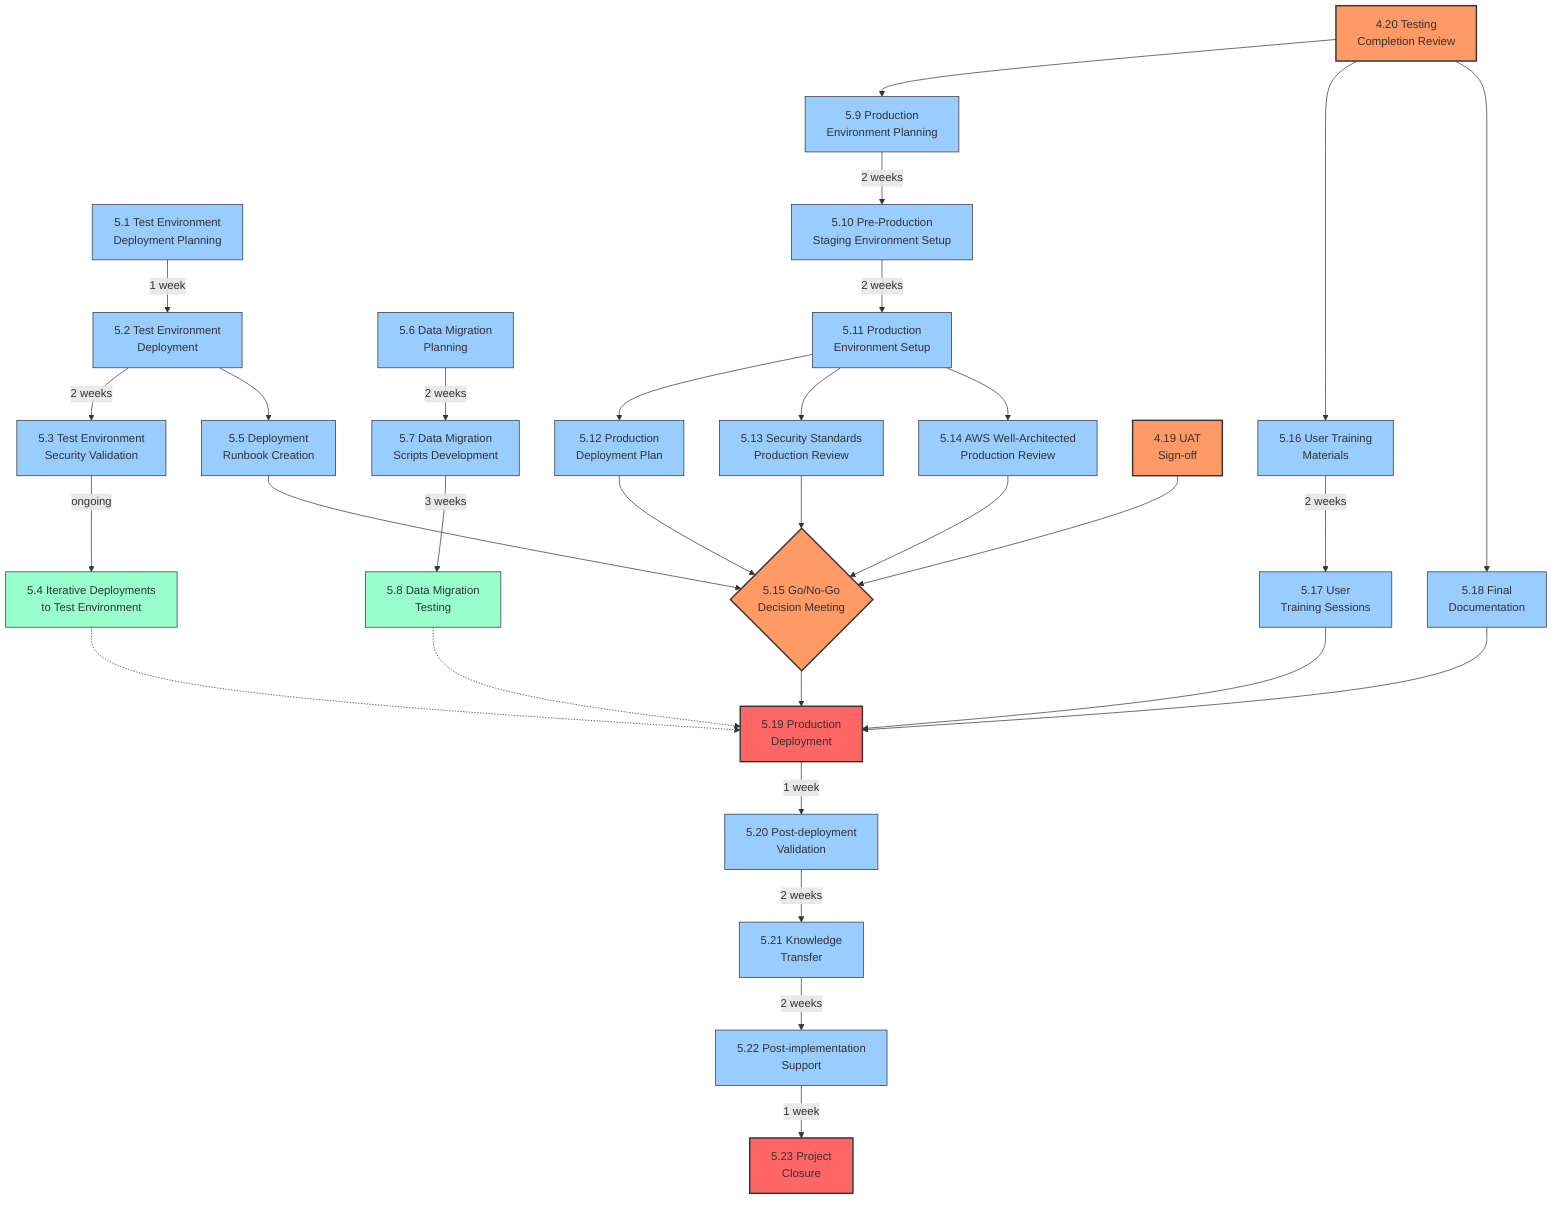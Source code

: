 flowchart TD
    classDef milestone fill:#f96,stroke:#333,stroke-width:2px
    classDef critical fill:#f66,stroke:#333,stroke-width:2px
    classDef standard fill:#9cf,stroke:#333
    classDef parallel fill:#9fc,stroke:#333

    %% Environment Setup Track
    A[5.1 Test Environment\nDeployment Planning] -->|1 week| B[5.2 Test Environment\nDeployment]
    B -->|2 weeks| C[5.3 Test Environment\nSecurity Validation]
    C -->|ongoing| D[5.4 Iterative Deployments\nto Test Environment]
    B --> E[5.5 Deployment\nRunbook Creation]
    
    %% Data Migration Track
    F[5.6 Data Migration\nPlanning] -->|2 weeks| G[5.7 Data Migration\nScripts Development]
    G -->|3 weeks| H[5.8 Data Migration\nTesting]
    
    %% Production Setup Track
    I[4.20 Testing\nCompletion Review] --> J[5.9 Production\nEnvironment Planning]
    J -->|2 weeks| K[5.10 Pre-Production\nStaging Environment Setup]
    K -->|2 weeks| L[5.11 Production\nEnvironment Setup]
    
    %% Final Checks
    L --> M[5.12 Production\nDeployment Plan]
    L --> N[5.13 Security Standards\nProduction Review]
    L --> O[5.14 AWS Well-Architected\nProduction Review]
    
    %% Go/No-Go Decision
    E & M & N & O & P[4.19 UAT\nSign-off] --> Q{5.15 Go/No-Go\nDecision Meeting}
    class Q milestone
    
    %% Training and Documentation
    I --> R[5.16 User Training\nMaterials]
    R -->|2 weeks| S[5.17 User\nTraining Sessions]
    I --> T[5.18 Final\nDocumentation]
    
    %% Final Deployment and Closure
    Q & S & T --> U[5.19 Production\nDeployment]
    class U critical
    
    U -->|1 week| V[5.20 Post-deployment\nValidation]
    V -->|2 weeks| W[5.21 Knowledge\nTransfer]
    W -->|2 weeks| X[5.22 Post-implementation\nSupport]
    X -->|1 week| Y[5.23 Project\nClosure]
    class Y critical
    
    %% Parallel Tracks
    D -.-> U
    H -.-> U
    
    %% Styling
    class A,B,C,E,F,G,H,J,K,L,M,N,O,R,S,T standard
    class D,H parallel
    class I,P milestone
    class V,W,X standard